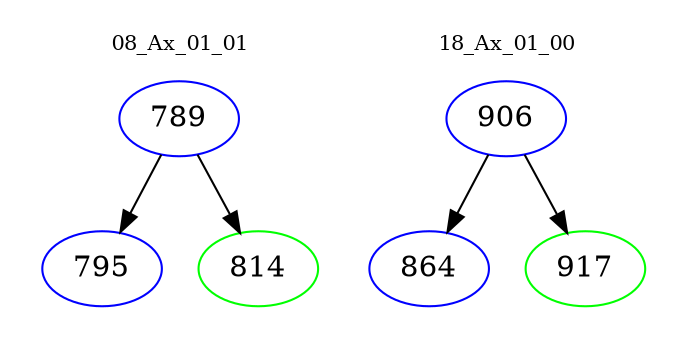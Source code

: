 digraph{
subgraph cluster_0 {
color = white
label = "08_Ax_01_01";
fontsize=10;
T0_789 [label="789", color="blue"]
T0_789 -> T0_795 [color="black"]
T0_795 [label="795", color="blue"]
T0_789 -> T0_814 [color="black"]
T0_814 [label="814", color="green"]
}
subgraph cluster_1 {
color = white
label = "18_Ax_01_00";
fontsize=10;
T1_906 [label="906", color="blue"]
T1_906 -> T1_864 [color="black"]
T1_864 [label="864", color="blue"]
T1_906 -> T1_917 [color="black"]
T1_917 [label="917", color="green"]
}
}
